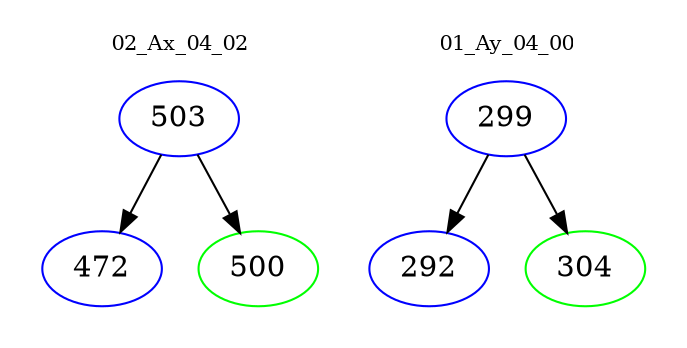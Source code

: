 digraph{
subgraph cluster_0 {
color = white
label = "02_Ax_04_02";
fontsize=10;
T0_503 [label="503", color="blue"]
T0_503 -> T0_472 [color="black"]
T0_472 [label="472", color="blue"]
T0_503 -> T0_500 [color="black"]
T0_500 [label="500", color="green"]
}
subgraph cluster_1 {
color = white
label = "01_Ay_04_00";
fontsize=10;
T1_299 [label="299", color="blue"]
T1_299 -> T1_292 [color="black"]
T1_292 [label="292", color="blue"]
T1_299 -> T1_304 [color="black"]
T1_304 [label="304", color="green"]
}
}

